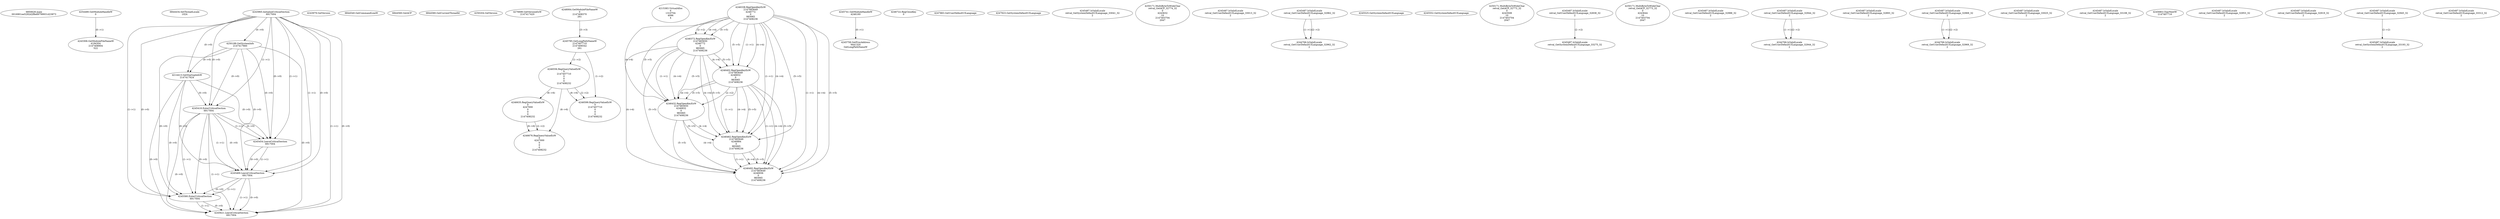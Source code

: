 // Global SCDG with merge call
digraph {
	0 [label="6850628.main
0016901ee5292d2f8e89799931d23873"]
	1 [label="4254480.GetModuleHandleW
0"]
	2 [label="6844434.SetThreadLocale
1024"]
	3 [label="4243965.InitializeCriticalSection
6917004"]
	4 [label="4243979.GetVersion
"]
	5 [label="4250188.GetSystemInfo
2147417660"]
	3 -> 5 [label="(0-->0)"]
	6 [label="6844540.GetCommandLineW
"]
	7 [label="4214413.GetStartupInfoW
2147417624"]
	3 -> 7 [label="(0-->0)"]
	5 -> 7 [label="(0-->0)"]
	8 [label="6844560.GetACP
"]
	9 [label="6844580.GetCurrentThreadId
"]
	10 [label="4250204.GetVersion
"]
	11 [label="4276690.GetVersionExW
2147417420"]
	12 [label="4243306.GetModuleFileNameW
4194304
2147408904
522"]
	1 -> 12 [label="(0-->1)"]
	13 [label="4248064.GetModuleFileNameW
0
2147408370
261"]
	14 [label="4215383.VirtualAlloc
0
1310704
4096
4"]
	15 [label="4246338.RegOpenKeyExW
2147483649
4246772
0
983065
2147408236"]
	16 [label="4246372.RegOpenKeyExW
2147483650
4246772
0
983065
2147408236"]
	15 -> 16 [label="(2-->2)"]
	15 -> 16 [label="(4-->4)"]
	15 -> 16 [label="(5-->5)"]
	17 [label="4245741.GetModuleHandleW
4246160"]
	18 [label="4245758.GetProcAddress
9441320
GetLongPathNameW"]
	17 -> 18 [label="(0-->1)"]
	19 [label="4245785.GetLongPathNameW
2147407710
2147406542
261"]
	13 -> 19 [label="(3-->3)"]
	20 [label="4246556.RegQueryValueExW
0
2147407710
0
0
0
2147408232"]
	19 -> 20 [label="(1-->2)"]
	21 [label="4246599.RegQueryValueExW
0
2147407710
0
0
0
2147408232"]
	19 -> 21 [label="(1-->2)"]
	20 -> 21 [label="(2-->2)"]
	20 -> 21 [label="(6-->6)"]
	22 [label="4246722.RegCloseKey
0"]
	23 [label="4247883.GetUserDefaultUILanguage
"]
	24 [label="4245418.EnterCriticalSection
6917004"]
	3 -> 24 [label="(1-->1)"]
	3 -> 24 [label="(0-->0)"]
	5 -> 24 [label="(0-->0)"]
	7 -> 24 [label="(0-->0)"]
	25 [label="4245454.LeaveCriticalSection
6917004"]
	3 -> 25 [label="(1-->1)"]
	24 -> 25 [label="(1-->1)"]
	3 -> 25 [label="(0-->0)"]
	5 -> 25 [label="(0-->0)"]
	7 -> 25 [label="(0-->0)"]
	24 -> 25 [label="(0-->0)"]
	26 [label="4247923.GetSystemDefaultUILanguage
"]
	27 [label="4245469.LeaveCriticalSection
6917004"]
	3 -> 27 [label="(1-->1)"]
	24 -> 27 [label="(1-->1)"]
	25 -> 27 [label="(1-->1)"]
	3 -> 27 [label="(0-->0)"]
	5 -> 27 [label="(0-->0)"]
	7 -> 27 [label="(0-->0)"]
	24 -> 27 [label="(0-->0)"]
	25 -> 27 [label="(0-->0)"]
	28 [label="4245487.IsValidLocale
retval_GetSystemDefaultUILanguage_33041_32
2"]
	29 [label="4250171.MultiByteToWideChar
retval_GetACP_32774_32
0
4243632
10
2147403704
2047"]
	30 [label="4246402.RegOpenKeyExW
2147483649
4246832
0
983065
2147408236"]
	15 -> 30 [label="(1-->1)"]
	15 -> 30 [label="(4-->4)"]
	16 -> 30 [label="(4-->4)"]
	15 -> 30 [label="(5-->5)"]
	16 -> 30 [label="(5-->5)"]
	31 [label="4245487.IsValidLocale
retval_GetUserDefaultUILanguage_33013_32
2"]
	32 [label="4246635.RegQueryValueExW
0
4247000
0
0
0
2147408232"]
	20 -> 32 [label="(6-->6)"]
	33 [label="4246676.RegQueryValueExW
0
4247000
0
0
0
2147408232"]
	32 -> 33 [label="(2-->2)"]
	20 -> 33 [label="(6-->6)"]
	32 -> 33 [label="(6-->6)"]
	34 [label="4246432.RegOpenKeyExW
2147483650
4246832
0
983065
2147408236"]
	16 -> 34 [label="(1-->1)"]
	30 -> 34 [label="(2-->2)"]
	15 -> 34 [label="(4-->4)"]
	16 -> 34 [label="(4-->4)"]
	30 -> 34 [label="(4-->4)"]
	15 -> 34 [label="(5-->5)"]
	16 -> 34 [label="(5-->5)"]
	30 -> 34 [label="(5-->5)"]
	35 [label="4245487.IsValidLocale
retval_GetUserDefaultUILanguage_32962_32
2"]
	36 [label="4244766.IsValidLocale
retval_GetUserDefaultUILanguage_32962_32
2"]
	35 -> 36 [label="(1-->1)"]
	35 -> 36 [label="(2-->2)"]
	37 [label="4245525.GetSystemDefaultUILanguage
"]
	38 [label="4245552.GetSystemDefaultUILanguage
"]
	39 [label="4250171.MultiByteToWideChar
retval_GetACP_32773_32
0
4243508
10
2147403704
2047"]
	40 [label="4245487.IsValidLocale
retval_GetUserDefaultUILanguage_32838_32
2"]
	41 [label="4245580.EnterCriticalSection
6917004"]
	3 -> 41 [label="(1-->1)"]
	24 -> 41 [label="(1-->1)"]
	27 -> 41 [label="(1-->1)"]
	3 -> 41 [label="(0-->0)"]
	5 -> 41 [label="(0-->0)"]
	7 -> 41 [label="(0-->0)"]
	24 -> 41 [label="(0-->0)"]
	27 -> 41 [label="(0-->0)"]
	42 [label="4245621.LeaveCriticalSection
6917004"]
	3 -> 42 [label="(1-->1)"]
	24 -> 42 [label="(1-->1)"]
	27 -> 42 [label="(1-->1)"]
	41 -> 42 [label="(1-->1)"]
	3 -> 42 [label="(0-->0)"]
	5 -> 42 [label="(0-->0)"]
	7 -> 42 [label="(0-->0)"]
	24 -> 42 [label="(0-->0)"]
	27 -> 42 [label="(0-->0)"]
	41 -> 42 [label="(0-->0)"]
	43 [label="4245487.IsValidLocale
retval_GetSystemDefaultUILanguage_33275_32
2"]
	40 -> 43 [label="(2-->2)"]
	44 [label="4250171.MultiByteToWideChar
retval_GetACP_32773_32
0
4243644
10
2147403704
2047"]
	45 [label="4246462.RegOpenKeyExW
2147483649
4246884
0
983065
2147408236"]
	15 -> 45 [label="(1-->1)"]
	30 -> 45 [label="(1-->1)"]
	15 -> 45 [label="(4-->4)"]
	16 -> 45 [label="(4-->4)"]
	30 -> 45 [label="(4-->4)"]
	34 -> 45 [label="(4-->4)"]
	15 -> 45 [label="(5-->5)"]
	16 -> 45 [label="(5-->5)"]
	30 -> 45 [label="(5-->5)"]
	34 -> 45 [label="(5-->5)"]
	46 [label="4246492.RegOpenKeyExW
2147483649
4246936
0
983065
2147408236"]
	15 -> 46 [label="(1-->1)"]
	30 -> 46 [label="(1-->1)"]
	45 -> 46 [label="(1-->1)"]
	15 -> 46 [label="(4-->4)"]
	16 -> 46 [label="(4-->4)"]
	30 -> 46 [label="(4-->4)"]
	34 -> 46 [label="(4-->4)"]
	45 -> 46 [label="(4-->4)"]
	15 -> 46 [label="(5-->5)"]
	16 -> 46 [label="(5-->5)"]
	30 -> 46 [label="(5-->5)"]
	34 -> 46 [label="(5-->5)"]
	45 -> 46 [label="(5-->5)"]
	47 [label="4245487.IsValidLocale
retval_GetUserDefaultUILanguage_32988_32
2"]
	48 [label="4245487.IsValidLocale
retval_GetUserDefaultUILanguage_32944_32
2"]
	49 [label="4245487.IsValidLocale
retval_GetUserDefaultUILanguage_32893_32
2"]
	50 [label="4245487.IsValidLocale
retval_GetUserDefaultUILanguage_32969_32
2"]
	51 [label="4245487.IsValidLocale
retval_GetUserDefaultUILanguage_33025_32
2"]
	52 [label="4245487.IsValidLocale
retval_GetUserDefaultUILanguage_33108_32
2"]
	53 [label="4244766.IsValidLocale
retval_GetUserDefaultUILanguage_32944_32
2"]
	48 -> 53 [label="(1-->1)"]
	48 -> 53 [label="(2-->2)"]
	54 [label="4245683.CharNextW
2147407716"]
	55 [label="4245487.IsValidLocale
retval_GetUserDefaultUILanguage_32953_32
2"]
	56 [label="4245487.IsValidLocale
retval_GetUserDefaultUILanguage_32919_32
2"]
	57 [label="4245487.IsValidLocale
retval_GetUserDefaultUILanguage_32945_32
2"]
	58 [label="4245487.IsValidLocale
retval_GetSystemDefaultUILanguage_33193_32
2"]
	57 -> 58 [label="(2-->2)"]
	59 [label="4244766.IsValidLocale
retval_GetUserDefaultUILanguage_32969_32
2"]
	50 -> 59 [label="(1-->1)"]
	50 -> 59 [label="(2-->2)"]
	60 [label="4245487.IsValidLocale
retval_GetUserDefaultUILanguage_33312_32
2"]
}
